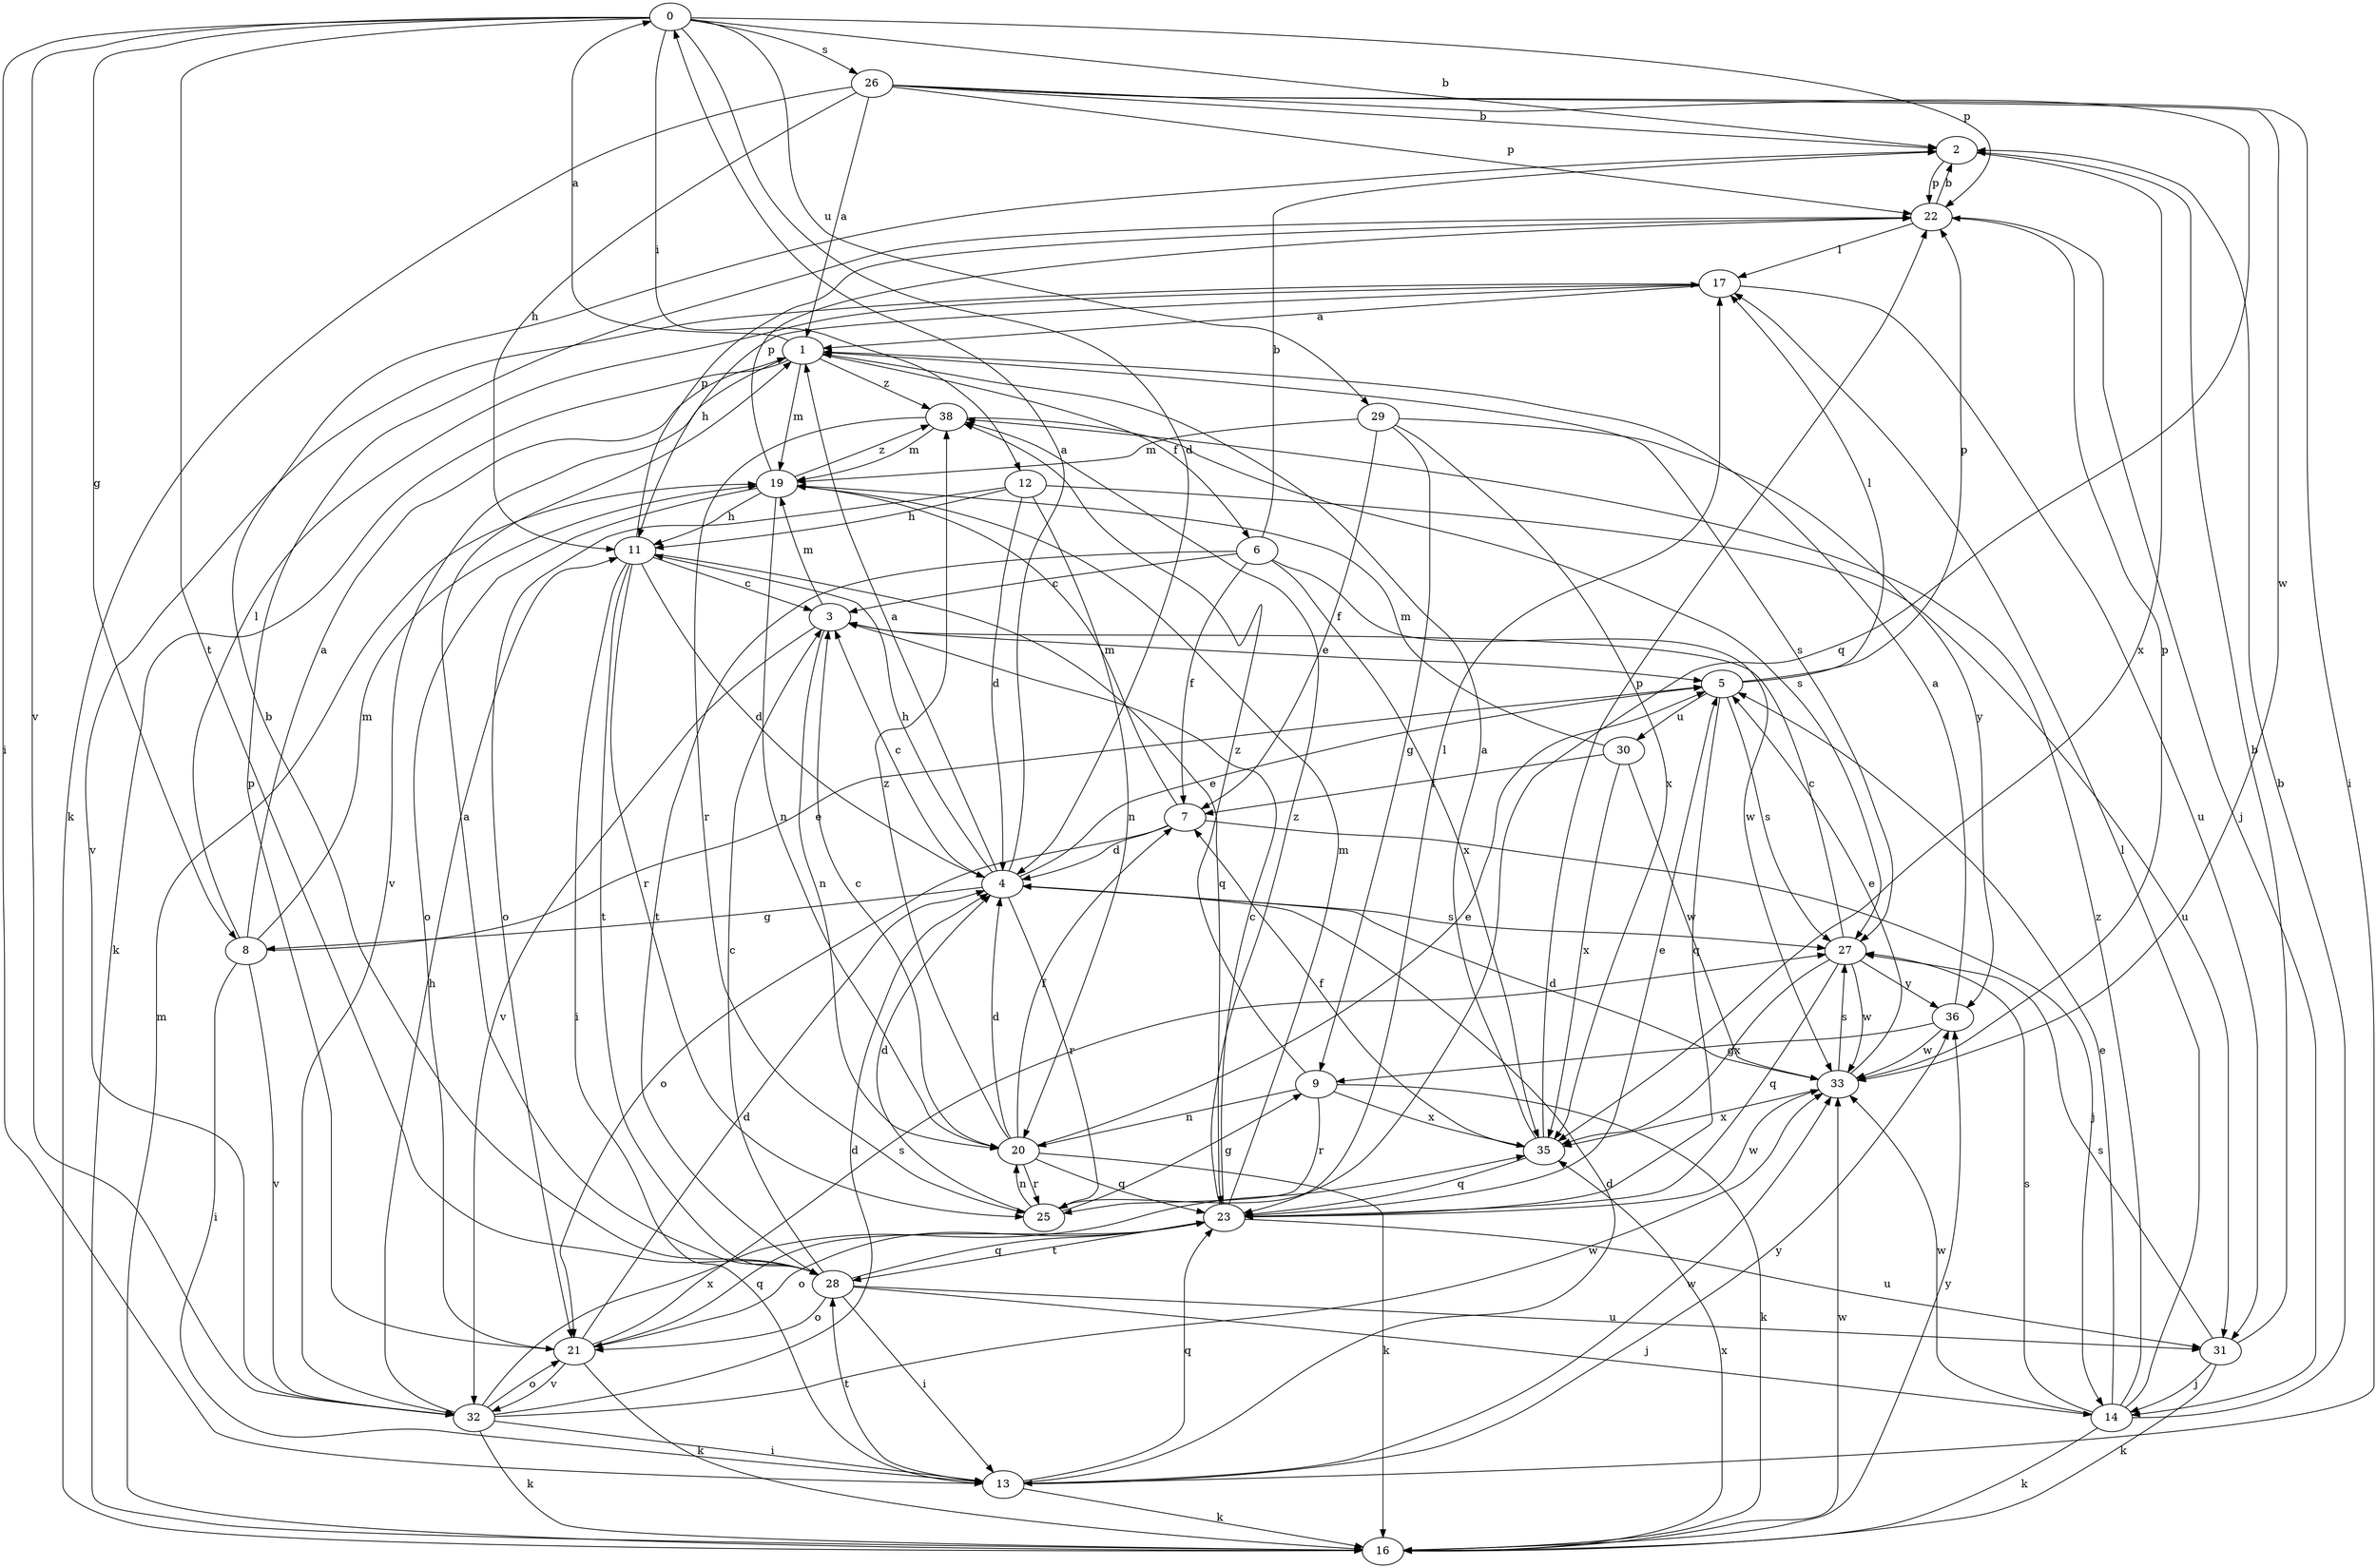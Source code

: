 strict digraph  {
0;
1;
2;
3;
4;
5;
6;
7;
8;
9;
11;
12;
13;
14;
16;
17;
19;
20;
21;
22;
23;
25;
26;
27;
28;
29;
30;
31;
32;
33;
35;
36;
38;
0 -> 2  [label=b];
0 -> 4  [label=d];
0 -> 8  [label=g];
0 -> 12  [label=i];
0 -> 13  [label=i];
0 -> 22  [label=p];
0 -> 26  [label=s];
0 -> 28  [label=t];
0 -> 29  [label=u];
0 -> 32  [label=v];
1 -> 0  [label=a];
1 -> 6  [label=f];
1 -> 16  [label=k];
1 -> 19  [label=m];
1 -> 27  [label=s];
1 -> 32  [label=v];
1 -> 38  [label=z];
2 -> 22  [label=p];
2 -> 35  [label=x];
3 -> 5  [label=e];
3 -> 19  [label=m];
3 -> 20  [label=n];
3 -> 32  [label=v];
4 -> 0  [label=a];
4 -> 1  [label=a];
4 -> 3  [label=c];
4 -> 5  [label=e];
4 -> 8  [label=g];
4 -> 11  [label=h];
4 -> 25  [label=r];
4 -> 27  [label=s];
5 -> 17  [label=l];
5 -> 22  [label=p];
5 -> 23  [label=q];
5 -> 27  [label=s];
5 -> 30  [label=u];
6 -> 2  [label=b];
6 -> 3  [label=c];
6 -> 7  [label=f];
6 -> 28  [label=t];
6 -> 33  [label=w];
6 -> 35  [label=x];
7 -> 4  [label=d];
7 -> 14  [label=j];
7 -> 19  [label=m];
7 -> 21  [label=o];
8 -> 1  [label=a];
8 -> 5  [label=e];
8 -> 13  [label=i];
8 -> 17  [label=l];
8 -> 19  [label=m];
8 -> 32  [label=v];
9 -> 16  [label=k];
9 -> 20  [label=n];
9 -> 25  [label=r];
9 -> 35  [label=x];
9 -> 38  [label=z];
11 -> 3  [label=c];
11 -> 4  [label=d];
11 -> 13  [label=i];
11 -> 22  [label=p];
11 -> 23  [label=q];
11 -> 25  [label=r];
11 -> 28  [label=t];
12 -> 4  [label=d];
12 -> 11  [label=h];
12 -> 20  [label=n];
12 -> 21  [label=o];
12 -> 31  [label=u];
13 -> 4  [label=d];
13 -> 16  [label=k];
13 -> 23  [label=q];
13 -> 28  [label=t];
13 -> 33  [label=w];
13 -> 36  [label=y];
14 -> 2  [label=b];
14 -> 5  [label=e];
14 -> 16  [label=k];
14 -> 17  [label=l];
14 -> 27  [label=s];
14 -> 33  [label=w];
14 -> 38  [label=z];
16 -> 19  [label=m];
16 -> 33  [label=w];
16 -> 35  [label=x];
16 -> 36  [label=y];
17 -> 1  [label=a];
17 -> 11  [label=h];
17 -> 31  [label=u];
17 -> 32  [label=v];
19 -> 11  [label=h];
19 -> 20  [label=n];
19 -> 21  [label=o];
19 -> 22  [label=p];
19 -> 38  [label=z];
20 -> 3  [label=c];
20 -> 4  [label=d];
20 -> 5  [label=e];
20 -> 7  [label=f];
20 -> 16  [label=k];
20 -> 23  [label=q];
20 -> 25  [label=r];
20 -> 38  [label=z];
21 -> 4  [label=d];
21 -> 16  [label=k];
21 -> 22  [label=p];
21 -> 23  [label=q];
21 -> 27  [label=s];
21 -> 32  [label=v];
22 -> 2  [label=b];
22 -> 14  [label=j];
22 -> 17  [label=l];
23 -> 3  [label=c];
23 -> 5  [label=e];
23 -> 19  [label=m];
23 -> 21  [label=o];
23 -> 28  [label=t];
23 -> 31  [label=u];
23 -> 33  [label=w];
23 -> 38  [label=z];
25 -> 4  [label=d];
25 -> 9  [label=g];
25 -> 17  [label=l];
25 -> 20  [label=n];
26 -> 1  [label=a];
26 -> 2  [label=b];
26 -> 11  [label=h];
26 -> 13  [label=i];
26 -> 16  [label=k];
26 -> 22  [label=p];
26 -> 23  [label=q];
26 -> 33  [label=w];
27 -> 3  [label=c];
27 -> 23  [label=q];
27 -> 33  [label=w];
27 -> 35  [label=x];
27 -> 36  [label=y];
28 -> 1  [label=a];
28 -> 2  [label=b];
28 -> 3  [label=c];
28 -> 13  [label=i];
28 -> 14  [label=j];
28 -> 21  [label=o];
28 -> 23  [label=q];
28 -> 31  [label=u];
29 -> 7  [label=f];
29 -> 9  [label=g];
29 -> 19  [label=m];
29 -> 35  [label=x];
29 -> 36  [label=y];
30 -> 7  [label=f];
30 -> 19  [label=m];
30 -> 33  [label=w];
30 -> 35  [label=x];
31 -> 2  [label=b];
31 -> 14  [label=j];
31 -> 16  [label=k];
31 -> 27  [label=s];
32 -> 4  [label=d];
32 -> 11  [label=h];
32 -> 13  [label=i];
32 -> 16  [label=k];
32 -> 21  [label=o];
32 -> 33  [label=w];
32 -> 35  [label=x];
33 -> 4  [label=d];
33 -> 5  [label=e];
33 -> 22  [label=p];
33 -> 27  [label=s];
33 -> 35  [label=x];
35 -> 1  [label=a];
35 -> 7  [label=f];
35 -> 22  [label=p];
35 -> 23  [label=q];
36 -> 1  [label=a];
36 -> 9  [label=g];
36 -> 33  [label=w];
38 -> 19  [label=m];
38 -> 25  [label=r];
38 -> 27  [label=s];
}
